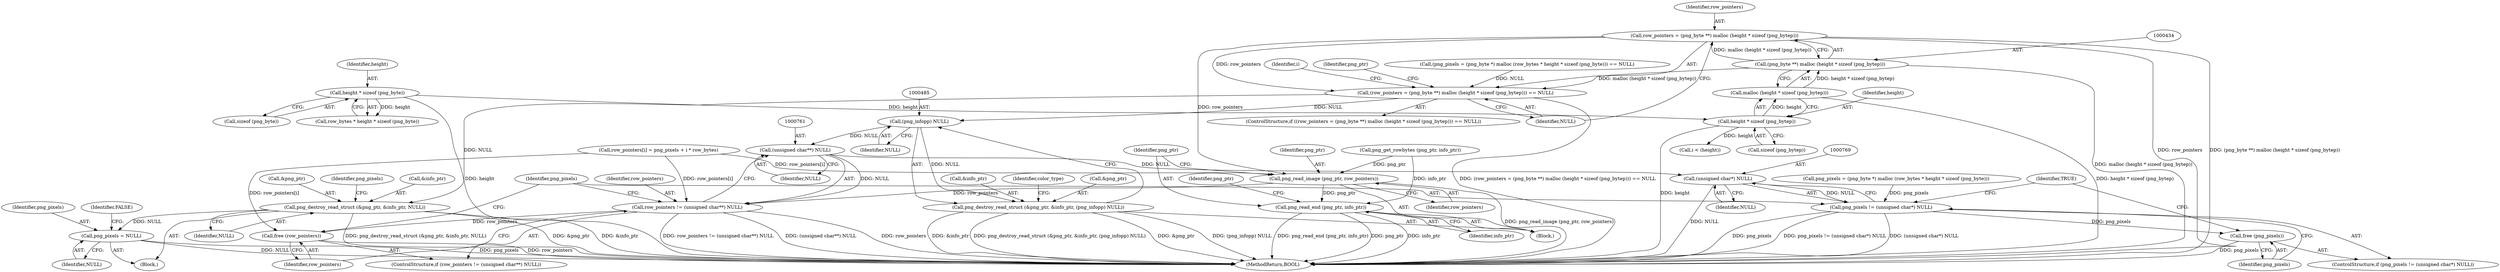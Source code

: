 digraph "1_Android_9d4853418ab2f754c2b63e091c29c5529b8b86ca_157@integer" {
"1000431" [label="(Call,row_pointers = (png_byte **) malloc (height * sizeof (png_bytep)))"];
"1000433" [label="(Call,(png_byte **) malloc (height * sizeof (png_bytep)))"];
"1000435" [label="(Call,malloc (height * sizeof (png_bytep)))"];
"1000436" [label="(Call,height * sizeof (png_bytep))"];
"1000415" [label="(Call,height * sizeof (png_byte))"];
"1000430" [label="(Call,(row_pointers = (png_byte **) malloc (height * sizeof (png_bytep))) == NULL)"];
"1000442" [label="(Call,png_destroy_read_struct (&png_ptr, &info_ptr, NULL))"];
"1000450" [label="(Call,png_pixels = NULL)"];
"1000484" [label="(Call,(png_infopp) NULL)"];
"1000479" [label="(Call,png_destroy_read_struct (&png_ptr, &info_ptr, (png_infopp) NULL))"];
"1000760" [label="(Call,(unsigned char**) NULL)"];
"1000758" [label="(Call,row_pointers != (unsigned char**) NULL)"];
"1000763" [label="(Call,free (row_pointers))"];
"1000768" [label="(Call,(unsigned char*) NULL)"];
"1000766" [label="(Call,png_pixels != (unsigned char*) NULL)"];
"1000771" [label="(Call,free (png_pixels))"];
"1000473" [label="(Call,png_read_image (png_ptr, row_pointers))"];
"1000476" [label="(Call,png_read_end (png_ptr, info_ptr))"];
"1000486" [label="(Identifier,NULL)"];
"1000762" [label="(Identifier,NULL)"];
"1000403" [label="(Call,png_get_rowbytes (png_ptr, info_ptr))"];
"1000454" [label="(Identifier,FALSE)"];
"1000430" [label="(Call,(row_pointers = (png_byte **) malloc (height * sizeof (png_bytep))) == NULL)"];
"1000459" [label="(Call,i < (height))"];
"1000759" [label="(Identifier,row_pointers)"];
"1000457" [label="(Identifier,i)"];
"1000768" [label="(Call,(unsigned char*) NULL)"];
"1000478" [label="(Identifier,info_ptr)"];
"1000765" [label="(ControlStructure,if (png_pixels != (unsigned char*) NULL))"];
"1000475" [label="(Identifier,row_pointers)"];
"1000433" [label="(Call,(png_byte **) malloc (height * sizeof (png_bytep)))"];
"1000774" [label="(Identifier,TRUE)"];
"1000413" [label="(Call,row_bytes * height * sizeof (png_byte))"];
"1000484" [label="(Call,(png_infopp) NULL)"];
"1000482" [label="(Call,&info_ptr)"];
"1000415" [label="(Call,height * sizeof (png_byte))"];
"1000481" [label="(Identifier,png_ptr)"];
"1000416" [label="(Identifier,height)"];
"1000490" [label="(Identifier,color_type)"];
"1000760" [label="(Call,(unsigned char**) NULL)"];
"1000447" [label="(Identifier,NULL)"];
"1000435" [label="(Call,malloc (height * sizeof (png_bytep)))"];
"1000772" [label="(Identifier,png_pixels)"];
"1000764" [label="(Identifier,row_pointers)"];
"1000437" [label="(Identifier,height)"];
"1000444" [label="(Identifier,png_ptr)"];
"1000450" [label="(Call,png_pixels = NULL)"];
"1000473" [label="(Call,png_read_image (png_ptr, row_pointers))"];
"1000480" [label="(Call,&png_ptr)"];
"1000445" [label="(Call,&info_ptr)"];
"1000407" [label="(Call,(png_pixels = (png_byte *) malloc (row_bytes * height * sizeof (png_byte))) == NULL)"];
"1000464" [label="(Call,row_pointers[i] = png_pixels + i * row_bytes)"];
"1000443" [label="(Call,&png_ptr)"];
"1000440" [label="(Identifier,NULL)"];
"1000417" [label="(Call,sizeof (png_byte))"];
"1000767" [label="(Identifier,png_pixels)"];
"1000763" [label="(Call,free (row_pointers))"];
"1000477" [label="(Identifier,png_ptr)"];
"1000432" [label="(Identifier,row_pointers)"];
"1000429" [label="(ControlStructure,if ((row_pointers = (png_byte **) malloc (height * sizeof (png_bytep))) == NULL))"];
"1000141" [label="(Block,)"];
"1000775" [label="(MethodReturn,BOOL)"];
"1000408" [label="(Call,png_pixels = (png_byte *) malloc (row_bytes * height * sizeof (png_byte)))"];
"1000442" [label="(Call,png_destroy_read_struct (&png_ptr, &info_ptr, NULL))"];
"1000758" [label="(Call,row_pointers != (unsigned char**) NULL)"];
"1000452" [label="(Identifier,NULL)"];
"1000770" [label="(Identifier,NULL)"];
"1000431" [label="(Call,row_pointers = (png_byte **) malloc (height * sizeof (png_bytep)))"];
"1000438" [label="(Call,sizeof (png_bytep))"];
"1000771" [label="(Call,free (png_pixels))"];
"1000479" [label="(Call,png_destroy_read_struct (&png_ptr, &info_ptr, (png_infopp) NULL))"];
"1000436" [label="(Call,height * sizeof (png_bytep))"];
"1000449" [label="(Identifier,png_pixels)"];
"1000441" [label="(Block,)"];
"1000474" [label="(Identifier,png_ptr)"];
"1000757" [label="(ControlStructure,if (row_pointers != (unsigned char**) NULL))"];
"1000476" [label="(Call,png_read_end (png_ptr, info_ptr))"];
"1000451" [label="(Identifier,png_pixels)"];
"1000766" [label="(Call,png_pixels != (unsigned char*) NULL)"];
"1000431" -> "1000430"  [label="AST: "];
"1000431" -> "1000433"  [label="CFG: "];
"1000432" -> "1000431"  [label="AST: "];
"1000433" -> "1000431"  [label="AST: "];
"1000440" -> "1000431"  [label="CFG: "];
"1000431" -> "1000775"  [label="DDG: row_pointers"];
"1000431" -> "1000775"  [label="DDG: (png_byte **) malloc (height * sizeof (png_bytep))"];
"1000431" -> "1000430"  [label="DDG: row_pointers"];
"1000433" -> "1000431"  [label="DDG: malloc (height * sizeof (png_bytep))"];
"1000431" -> "1000473"  [label="DDG: row_pointers"];
"1000433" -> "1000435"  [label="CFG: "];
"1000434" -> "1000433"  [label="AST: "];
"1000435" -> "1000433"  [label="AST: "];
"1000433" -> "1000775"  [label="DDG: malloc (height * sizeof (png_bytep))"];
"1000433" -> "1000430"  [label="DDG: malloc (height * sizeof (png_bytep))"];
"1000435" -> "1000433"  [label="DDG: height * sizeof (png_bytep)"];
"1000435" -> "1000436"  [label="CFG: "];
"1000436" -> "1000435"  [label="AST: "];
"1000435" -> "1000775"  [label="DDG: height * sizeof (png_bytep)"];
"1000436" -> "1000435"  [label="DDG: height"];
"1000436" -> "1000438"  [label="CFG: "];
"1000437" -> "1000436"  [label="AST: "];
"1000438" -> "1000436"  [label="AST: "];
"1000436" -> "1000775"  [label="DDG: height"];
"1000415" -> "1000436"  [label="DDG: height"];
"1000436" -> "1000459"  [label="DDG: height"];
"1000415" -> "1000413"  [label="AST: "];
"1000415" -> "1000417"  [label="CFG: "];
"1000416" -> "1000415"  [label="AST: "];
"1000417" -> "1000415"  [label="AST: "];
"1000413" -> "1000415"  [label="CFG: "];
"1000415" -> "1000775"  [label="DDG: height"];
"1000415" -> "1000413"  [label="DDG: height"];
"1000430" -> "1000429"  [label="AST: "];
"1000430" -> "1000440"  [label="CFG: "];
"1000440" -> "1000430"  [label="AST: "];
"1000444" -> "1000430"  [label="CFG: "];
"1000457" -> "1000430"  [label="CFG: "];
"1000430" -> "1000775"  [label="DDG: (row_pointers = (png_byte **) malloc (height * sizeof (png_bytep))) == NULL"];
"1000407" -> "1000430"  [label="DDG: NULL"];
"1000430" -> "1000442"  [label="DDG: NULL"];
"1000430" -> "1000484"  [label="DDG: NULL"];
"1000442" -> "1000441"  [label="AST: "];
"1000442" -> "1000447"  [label="CFG: "];
"1000443" -> "1000442"  [label="AST: "];
"1000445" -> "1000442"  [label="AST: "];
"1000447" -> "1000442"  [label="AST: "];
"1000449" -> "1000442"  [label="CFG: "];
"1000442" -> "1000775"  [label="DDG: png_destroy_read_struct (&png_ptr, &info_ptr, NULL)"];
"1000442" -> "1000775"  [label="DDG: &png_ptr"];
"1000442" -> "1000775"  [label="DDG: &info_ptr"];
"1000442" -> "1000450"  [label="DDG: NULL"];
"1000450" -> "1000441"  [label="AST: "];
"1000450" -> "1000452"  [label="CFG: "];
"1000451" -> "1000450"  [label="AST: "];
"1000452" -> "1000450"  [label="AST: "];
"1000454" -> "1000450"  [label="CFG: "];
"1000450" -> "1000775"  [label="DDG: NULL"];
"1000450" -> "1000775"  [label="DDG: png_pixels"];
"1000484" -> "1000479"  [label="AST: "];
"1000484" -> "1000486"  [label="CFG: "];
"1000485" -> "1000484"  [label="AST: "];
"1000486" -> "1000484"  [label="AST: "];
"1000479" -> "1000484"  [label="CFG: "];
"1000484" -> "1000479"  [label="DDG: NULL"];
"1000484" -> "1000760"  [label="DDG: NULL"];
"1000479" -> "1000141"  [label="AST: "];
"1000480" -> "1000479"  [label="AST: "];
"1000482" -> "1000479"  [label="AST: "];
"1000490" -> "1000479"  [label="CFG: "];
"1000479" -> "1000775"  [label="DDG: png_destroy_read_struct (&png_ptr, &info_ptr, (png_infopp) NULL)"];
"1000479" -> "1000775"  [label="DDG: &png_ptr"];
"1000479" -> "1000775"  [label="DDG: (png_infopp) NULL"];
"1000479" -> "1000775"  [label="DDG: &info_ptr"];
"1000760" -> "1000758"  [label="AST: "];
"1000760" -> "1000762"  [label="CFG: "];
"1000761" -> "1000760"  [label="AST: "];
"1000762" -> "1000760"  [label="AST: "];
"1000758" -> "1000760"  [label="CFG: "];
"1000760" -> "1000758"  [label="DDG: NULL"];
"1000760" -> "1000768"  [label="DDG: NULL"];
"1000758" -> "1000757"  [label="AST: "];
"1000759" -> "1000758"  [label="AST: "];
"1000764" -> "1000758"  [label="CFG: "];
"1000767" -> "1000758"  [label="CFG: "];
"1000758" -> "1000775"  [label="DDG: row_pointers != (unsigned char**) NULL"];
"1000758" -> "1000775"  [label="DDG: (unsigned char**) NULL"];
"1000758" -> "1000775"  [label="DDG: row_pointers"];
"1000464" -> "1000758"  [label="DDG: row_pointers[i]"];
"1000473" -> "1000758"  [label="DDG: row_pointers"];
"1000758" -> "1000763"  [label="DDG: row_pointers"];
"1000763" -> "1000757"  [label="AST: "];
"1000763" -> "1000764"  [label="CFG: "];
"1000764" -> "1000763"  [label="AST: "];
"1000767" -> "1000763"  [label="CFG: "];
"1000763" -> "1000775"  [label="DDG: row_pointers"];
"1000464" -> "1000763"  [label="DDG: row_pointers[i]"];
"1000768" -> "1000766"  [label="AST: "];
"1000768" -> "1000770"  [label="CFG: "];
"1000769" -> "1000768"  [label="AST: "];
"1000770" -> "1000768"  [label="AST: "];
"1000766" -> "1000768"  [label="CFG: "];
"1000768" -> "1000775"  [label="DDG: NULL"];
"1000768" -> "1000766"  [label="DDG: NULL"];
"1000766" -> "1000765"  [label="AST: "];
"1000767" -> "1000766"  [label="AST: "];
"1000772" -> "1000766"  [label="CFG: "];
"1000774" -> "1000766"  [label="CFG: "];
"1000766" -> "1000775"  [label="DDG: png_pixels"];
"1000766" -> "1000775"  [label="DDG: png_pixels != (unsigned char*) NULL"];
"1000766" -> "1000775"  [label="DDG: (unsigned char*) NULL"];
"1000408" -> "1000766"  [label="DDG: png_pixels"];
"1000766" -> "1000771"  [label="DDG: png_pixels"];
"1000771" -> "1000765"  [label="AST: "];
"1000771" -> "1000772"  [label="CFG: "];
"1000772" -> "1000771"  [label="AST: "];
"1000774" -> "1000771"  [label="CFG: "];
"1000771" -> "1000775"  [label="DDG: png_pixels"];
"1000473" -> "1000141"  [label="AST: "];
"1000473" -> "1000475"  [label="CFG: "];
"1000474" -> "1000473"  [label="AST: "];
"1000475" -> "1000473"  [label="AST: "];
"1000477" -> "1000473"  [label="CFG: "];
"1000473" -> "1000775"  [label="DDG: png_read_image (png_ptr, row_pointers)"];
"1000403" -> "1000473"  [label="DDG: png_ptr"];
"1000464" -> "1000473"  [label="DDG: row_pointers[i]"];
"1000473" -> "1000476"  [label="DDG: png_ptr"];
"1000476" -> "1000141"  [label="AST: "];
"1000476" -> "1000478"  [label="CFG: "];
"1000477" -> "1000476"  [label="AST: "];
"1000478" -> "1000476"  [label="AST: "];
"1000481" -> "1000476"  [label="CFG: "];
"1000476" -> "1000775"  [label="DDG: png_read_end (png_ptr, info_ptr)"];
"1000476" -> "1000775"  [label="DDG: png_ptr"];
"1000476" -> "1000775"  [label="DDG: info_ptr"];
"1000403" -> "1000476"  [label="DDG: info_ptr"];
}

